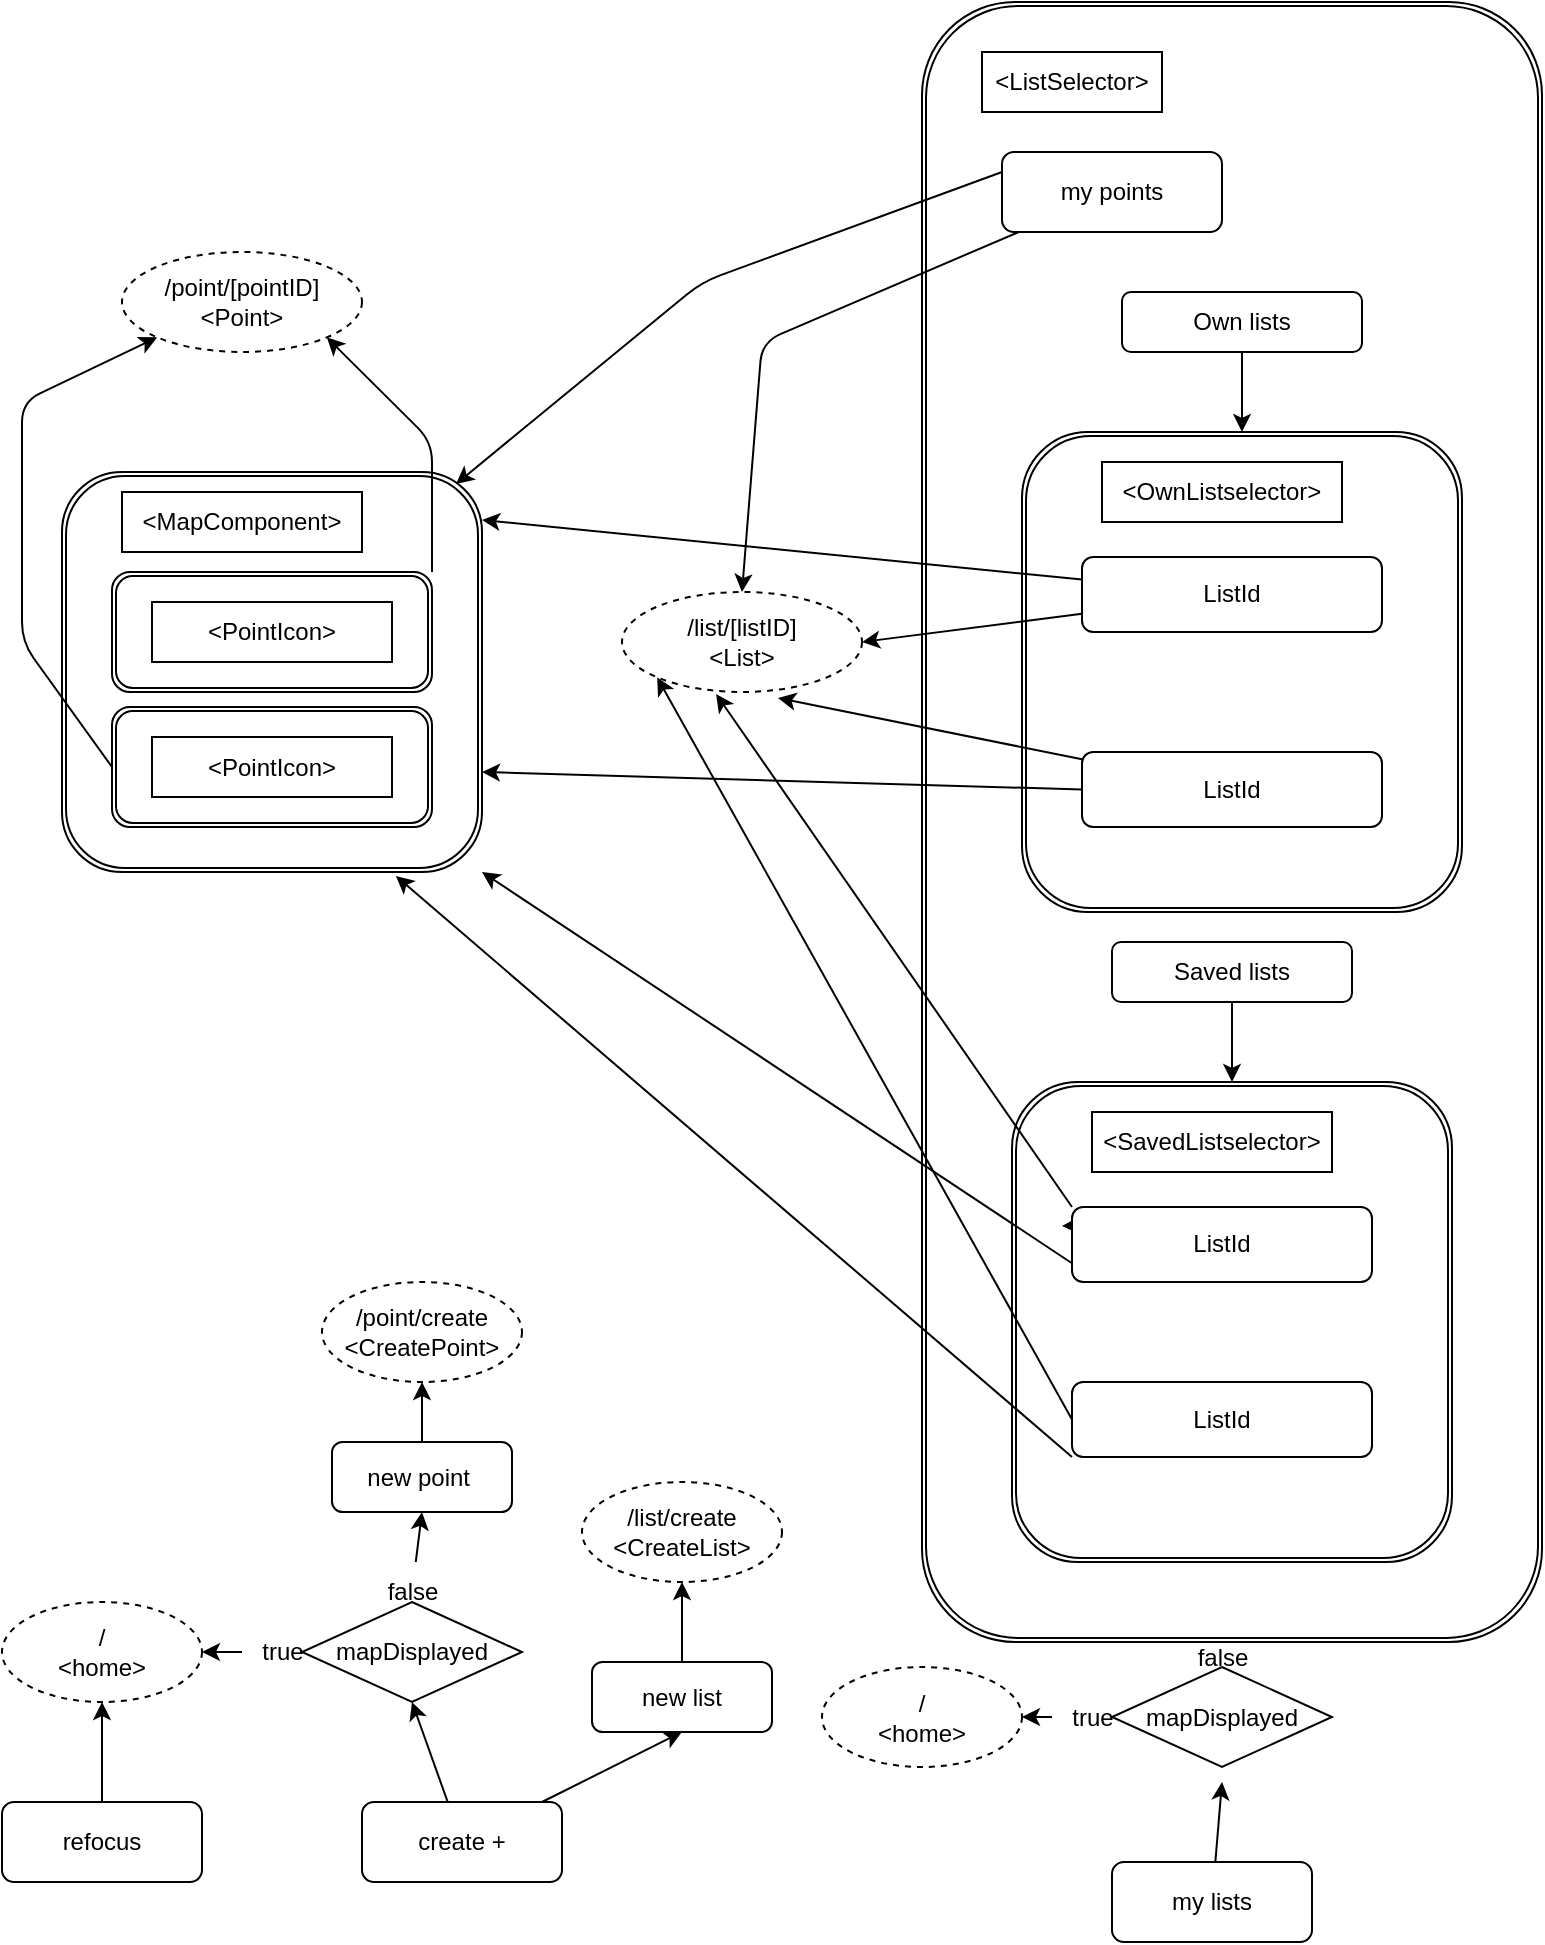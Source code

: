 <mxfile>
    <diagram id="XHqsloiVqfggMqqAQce6" name="Page-1">
        <mxGraphModel dx="1154" dy="510" grid="1" gridSize="10" guides="1" tooltips="1" connect="1" arrows="1" fold="1" page="1" pageScale="1" pageWidth="827" pageHeight="1169" math="0" shadow="0">
            <root>
                <mxCell id="0"/>
                <mxCell id="1" parent="0"/>
                <mxCell id="3" style="edgeStyle=none;html=1;" parent="1" source="2" target="4" edge="1">
                    <mxGeometry relative="1" as="geometry">
                        <mxPoint x="60" y="960" as="targetPoint"/>
                    </mxGeometry>
                </mxCell>
                <mxCell id="2" value="refocus" style="rounded=1;whiteSpace=wrap;html=1;" parent="1" vertex="1">
                    <mxGeometry x="10" y="1050" width="100" height="40" as="geometry"/>
                </mxCell>
                <mxCell id="4" value="/&lt;br&gt;&amp;lt;home&amp;gt;" style="ellipse;whiteSpace=wrap;html=1;dashed=1;" parent="1" vertex="1">
                    <mxGeometry x="10" y="950" width="100" height="50" as="geometry"/>
                </mxCell>
                <mxCell id="6" style="edgeStyle=none;html=1;entryX=0.5;entryY=1;entryDx=0;entryDy=0;" parent="1" source="5" target="9" edge="1">
                    <mxGeometry relative="1" as="geometry">
                        <mxPoint x="310" y="980" as="targetPoint"/>
                    </mxGeometry>
                </mxCell>
                <mxCell id="7" style="edgeStyle=none;html=1;entryX=0.5;entryY=1;entryDx=0;entryDy=0;" parent="1" source="5" target="67" edge="1">
                    <mxGeometry relative="1" as="geometry">
                        <mxPoint x="210" y="1010" as="targetPoint"/>
                    </mxGeometry>
                </mxCell>
                <mxCell id="5" value="create +" style="rounded=1;whiteSpace=wrap;html=1;" parent="1" vertex="1">
                    <mxGeometry x="190" y="1050" width="100" height="40" as="geometry"/>
                </mxCell>
                <mxCell id="15" style="edgeStyle=none;html=1;entryX=0.5;entryY=1;entryDx=0;entryDy=0;" parent="1" source="8" target="13" edge="1">
                    <mxGeometry relative="1" as="geometry">
                        <mxPoint x="175" y="830" as="targetPoint"/>
                        <Array as="points"/>
                    </mxGeometry>
                </mxCell>
                <mxCell id="8" value="new point&amp;nbsp;" style="rounded=1;whiteSpace=wrap;html=1;" parent="1" vertex="1">
                    <mxGeometry x="175" y="870" width="90" height="35" as="geometry"/>
                </mxCell>
                <mxCell id="14" style="edgeStyle=none;html=1;entryX=0.5;entryY=1;entryDx=0;entryDy=0;" parent="1" source="9" target="12" edge="1">
                    <mxGeometry relative="1" as="geometry">
                        <mxPoint x="365" y="950" as="targetPoint"/>
                    </mxGeometry>
                </mxCell>
                <mxCell id="9" value="new list" style="rounded=1;whiteSpace=wrap;html=1;" parent="1" vertex="1">
                    <mxGeometry x="305" y="980" width="90" height="35" as="geometry"/>
                </mxCell>
                <mxCell id="11" style="edgeStyle=none;html=1;" parent="1" source="10" edge="1">
                    <mxGeometry relative="1" as="geometry">
                        <mxPoint x="620" y="1040" as="targetPoint"/>
                    </mxGeometry>
                </mxCell>
                <mxCell id="10" value="my lists" style="rounded=1;whiteSpace=wrap;html=1;" parent="1" vertex="1">
                    <mxGeometry x="565" y="1080" width="100" height="40" as="geometry"/>
                </mxCell>
                <mxCell id="12" value="/list/create&lt;br&gt;&amp;lt;CreateList&amp;gt;" style="ellipse;whiteSpace=wrap;html=1;dashed=1;" parent="1" vertex="1">
                    <mxGeometry x="300" y="890" width="100" height="50" as="geometry"/>
                </mxCell>
                <mxCell id="13" value="/point/create&lt;br&gt;&amp;lt;CreatePoint&amp;gt;" style="ellipse;whiteSpace=wrap;html=1;dashed=1;" parent="1" vertex="1">
                    <mxGeometry x="170" y="790" width="100" height="50" as="geometry"/>
                </mxCell>
                <mxCell id="17" value="" style="shape=ext;double=1;rounded=1;whiteSpace=wrap;html=1;" parent="1" vertex="1">
                    <mxGeometry x="470" y="150" width="310" height="820" as="geometry"/>
                </mxCell>
                <mxCell id="19" value="&amp;lt;ListSelector&amp;gt;" style="rounded=0;whiteSpace=wrap;html=1;" parent="1" vertex="1">
                    <mxGeometry x="500" y="175" width="90" height="30" as="geometry"/>
                </mxCell>
                <mxCell id="29" value="" style="shape=ext;double=1;rounded=1;whiteSpace=wrap;html=1;" parent="1" vertex="1">
                    <mxGeometry x="520" y="365" width="220" height="240" as="geometry"/>
                </mxCell>
                <mxCell id="22" value="&amp;lt;OwnListselector&amp;gt;" style="rounded=0;whiteSpace=wrap;html=1;" parent="1" vertex="1">
                    <mxGeometry x="560" y="380" width="120" height="30" as="geometry"/>
                </mxCell>
                <mxCell id="28" style="edgeStyle=none;html=1;entryX=0.5;entryY=0;entryDx=0;entryDy=0;" parent="1" source="25" target="26" edge="1">
                    <mxGeometry relative="1" as="geometry">
                        <Array as="points">
                            <mxPoint x="390" y="320"/>
                        </Array>
                    </mxGeometry>
                </mxCell>
                <mxCell id="64" style="edgeStyle=none;html=1;exitX=0;exitY=0.25;exitDx=0;exitDy=0;entryX=0.938;entryY=0.03;entryDx=0;entryDy=0;entryPerimeter=0;" parent="1" source="25" target="49" edge="1">
                    <mxGeometry relative="1" as="geometry">
                        <Array as="points">
                            <mxPoint x="360" y="290"/>
                        </Array>
                    </mxGeometry>
                </mxCell>
                <mxCell id="25" value="my points" style="rounded=1;whiteSpace=wrap;html=1;" parent="1" vertex="1">
                    <mxGeometry x="510" y="225" width="110" height="40" as="geometry"/>
                </mxCell>
                <mxCell id="26" value="/list/[listID]&lt;br&gt;&amp;lt;List&amp;gt;" style="ellipse;whiteSpace=wrap;html=1;dashed=1;" parent="1" vertex="1">
                    <mxGeometry x="320" y="445" width="120" height="50" as="geometry"/>
                </mxCell>
                <mxCell id="31" style="edgeStyle=none;html=1;entryX=0.5;entryY=0;entryDx=0;entryDy=0;" parent="1" source="30" target="29" edge="1">
                    <mxGeometry relative="1" as="geometry"/>
                </mxCell>
                <mxCell id="30" value="Own lists" style="rounded=1;whiteSpace=wrap;html=1;" parent="1" vertex="1">
                    <mxGeometry x="570" y="295" width="120" height="30" as="geometry"/>
                </mxCell>
                <mxCell id="42" style="edgeStyle=none;html=1;entryX=1;entryY=0.5;entryDx=0;entryDy=0;" parent="1" source="32" target="26" edge="1">
                    <mxGeometry relative="1" as="geometry"/>
                </mxCell>
                <mxCell id="55" style="edgeStyle=none;html=1;entryX=1;entryY=0.12;entryDx=0;entryDy=0;entryPerimeter=0;" parent="1" source="32" target="49" edge="1">
                    <mxGeometry relative="1" as="geometry"/>
                </mxCell>
                <mxCell id="32" value="ListId" style="rounded=1;whiteSpace=wrap;html=1;" parent="1" vertex="1">
                    <mxGeometry x="550" y="427.5" width="150" height="37.5" as="geometry"/>
                </mxCell>
                <mxCell id="44" style="edgeStyle=none;html=1;entryX=0.65;entryY=1.06;entryDx=0;entryDy=0;entryPerimeter=0;" parent="1" source="34" target="26" edge="1">
                    <mxGeometry relative="1" as="geometry"/>
                </mxCell>
                <mxCell id="56" style="edgeStyle=none;html=1;exitX=0;exitY=0.5;exitDx=0;exitDy=0;entryX=1;entryY=0.75;entryDx=0;entryDy=0;" parent="1" source="34" target="49" edge="1">
                    <mxGeometry relative="1" as="geometry"/>
                </mxCell>
                <mxCell id="34" value="ListId" style="rounded=1;whiteSpace=wrap;html=1;" parent="1" vertex="1">
                    <mxGeometry x="550" y="525" width="150" height="37.5" as="geometry"/>
                </mxCell>
                <mxCell id="35" value="" style="shape=ext;double=1;rounded=1;whiteSpace=wrap;html=1;" parent="1" vertex="1">
                    <mxGeometry x="515" y="690" width="220" height="240" as="geometry"/>
                </mxCell>
                <mxCell id="36" value="&amp;lt;SavedListselector&amp;gt;" style="rounded=0;whiteSpace=wrap;html=1;" parent="1" vertex="1">
                    <mxGeometry x="555" y="705" width="120" height="30" as="geometry"/>
                </mxCell>
                <mxCell id="37" style="edgeStyle=none;html=1;entryX=0.5;entryY=0;entryDx=0;entryDy=0;" parent="1" source="38" target="35" edge="1">
                    <mxGeometry relative="1" as="geometry"/>
                </mxCell>
                <mxCell id="38" value="Saved lists" style="rounded=1;whiteSpace=wrap;html=1;" parent="1" vertex="1">
                    <mxGeometry x="565" y="620" width="120" height="30" as="geometry"/>
                </mxCell>
                <mxCell id="45" style="edgeStyle=none;html=1;entryX=0.392;entryY=1.02;entryDx=0;entryDy=0;entryPerimeter=0;exitX=0;exitY=0;exitDx=0;exitDy=0;" parent="1" source="39" target="26" edge="1">
                    <mxGeometry relative="1" as="geometry">
                        <mxPoint x="603" y="753" as="sourcePoint"/>
                    </mxGeometry>
                </mxCell>
                <mxCell id="57" style="edgeStyle=none;html=1;exitX=0;exitY=0.75;exitDx=0;exitDy=0;entryX=1;entryY=1;entryDx=0;entryDy=0;" parent="1" source="39" target="49" edge="1">
                    <mxGeometry relative="1" as="geometry">
                        <mxPoint x="300" y="570" as="targetPoint"/>
                    </mxGeometry>
                </mxCell>
                <mxCell id="58" style="edgeStyle=none;html=1;exitX=0;exitY=0.25;exitDx=0;exitDy=0;" parent="1" source="39" edge="1">
                    <mxGeometry relative="1" as="geometry">
                        <mxPoint x="540" y="762" as="targetPoint"/>
                    </mxGeometry>
                </mxCell>
                <mxCell id="39" value="ListId" style="rounded=1;whiteSpace=wrap;html=1;" parent="1" vertex="1">
                    <mxGeometry x="545" y="752.5" width="150" height="37.5" as="geometry"/>
                </mxCell>
                <mxCell id="47" style="edgeStyle=none;html=1;entryX=0;entryY=1;entryDx=0;entryDy=0;exitX=0;exitY=0.5;exitDx=0;exitDy=0;" parent="1" source="40" target="26" edge="1">
                    <mxGeometry relative="1" as="geometry"/>
                </mxCell>
                <mxCell id="59" style="edgeStyle=none;html=1;exitX=0;exitY=1;exitDx=0;exitDy=0;entryX=0.795;entryY=1.01;entryDx=0;entryDy=0;entryPerimeter=0;" parent="1" source="40" target="49" edge="1">
                    <mxGeometry relative="1" as="geometry"/>
                </mxCell>
                <mxCell id="40" value="ListId" style="rounded=1;whiteSpace=wrap;html=1;" parent="1" vertex="1">
                    <mxGeometry x="545" y="840" width="150" height="37.5" as="geometry"/>
                </mxCell>
                <mxCell id="49" value="" style="shape=ext;double=1;rounded=1;whiteSpace=wrap;html=1;" parent="1" vertex="1">
                    <mxGeometry x="40" y="385" width="210" height="200" as="geometry"/>
                </mxCell>
                <mxCell id="50" value="&amp;lt;MapComponent&amp;gt;" style="rounded=0;whiteSpace=wrap;html=1;" parent="1" vertex="1">
                    <mxGeometry x="70" y="395" width="120" height="30" as="geometry"/>
                </mxCell>
                <mxCell id="61" style="edgeStyle=none;html=1;entryX=1;entryY=1;entryDx=0;entryDy=0;exitX=1;exitY=0;exitDx=0;exitDy=0;" parent="1" source="51" target="60" edge="1">
                    <mxGeometry relative="1" as="geometry">
                        <Array as="points">
                            <mxPoint x="225" y="370"/>
                        </Array>
                    </mxGeometry>
                </mxCell>
                <mxCell id="51" value="" style="shape=ext;double=1;rounded=1;whiteSpace=wrap;html=1;" parent="1" vertex="1">
                    <mxGeometry x="65" y="435" width="160" height="60" as="geometry"/>
                </mxCell>
                <mxCell id="52" value="&amp;lt;PointIcon&amp;gt;" style="rounded=0;whiteSpace=wrap;html=1;" parent="1" vertex="1">
                    <mxGeometry x="85" y="450" width="120" height="30" as="geometry"/>
                </mxCell>
                <mxCell id="62" style="edgeStyle=none;html=1;entryX=0;entryY=1;entryDx=0;entryDy=0;exitX=0;exitY=0.5;exitDx=0;exitDy=0;" parent="1" source="53" target="60" edge="1">
                    <mxGeometry relative="1" as="geometry">
                        <Array as="points">
                            <mxPoint x="20" y="470"/>
                            <mxPoint x="20" y="350"/>
                        </Array>
                    </mxGeometry>
                </mxCell>
                <mxCell id="53" value="" style="shape=ext;double=1;rounded=1;whiteSpace=wrap;html=1;" parent="1" vertex="1">
                    <mxGeometry x="65" y="502.5" width="160" height="60" as="geometry"/>
                </mxCell>
                <mxCell id="54" value="&amp;lt;PointIcon&amp;gt;" style="rounded=0;whiteSpace=wrap;html=1;" parent="1" vertex="1">
                    <mxGeometry x="85" y="517.5" width="120" height="30" as="geometry"/>
                </mxCell>
                <mxCell id="60" value="/point/[pointID]&lt;br&gt;&amp;lt;Point&amp;gt;" style="ellipse;whiteSpace=wrap;html=1;dashed=1;" parent="1" vertex="1">
                    <mxGeometry x="70" y="275" width="120" height="50" as="geometry"/>
                </mxCell>
                <mxCell id="72" value="" style="group" vertex="1" connectable="0" parent="1">
                    <mxGeometry x="130" y="930" width="140" height="70" as="geometry"/>
                </mxCell>
                <mxCell id="67" value="mapDisplayed" style="rhombus;whiteSpace=wrap;html=1;" vertex="1" parent="72">
                    <mxGeometry x="30" y="20" width="110" height="50" as="geometry"/>
                </mxCell>
                <mxCell id="69" value="true" style="text;html=1;align=center;verticalAlign=middle;resizable=0;points=[];autosize=1;strokeColor=none;fillColor=none;" vertex="1" parent="72">
                    <mxGeometry y="30" width="40" height="30" as="geometry"/>
                </mxCell>
                <mxCell id="71" value="false" style="text;html=1;align=center;verticalAlign=middle;resizable=0;points=[];autosize=1;strokeColor=none;fillColor=none;" vertex="1" parent="72">
                    <mxGeometry x="60" width="50" height="30" as="geometry"/>
                </mxCell>
                <mxCell id="73" style="edgeStyle=none;html=1;entryX=0.5;entryY=1;entryDx=0;entryDy=0;" edge="1" parent="1" source="71" target="8">
                    <mxGeometry relative="1" as="geometry"/>
                </mxCell>
                <mxCell id="74" style="edgeStyle=none;html=1;entryX=1;entryY=0.5;entryDx=0;entryDy=0;" edge="1" parent="1" source="69" target="4">
                    <mxGeometry relative="1" as="geometry"/>
                </mxCell>
                <mxCell id="75" value="" style="group" vertex="1" connectable="0" parent="1">
                    <mxGeometry x="535" y="962.5" width="140" height="70" as="geometry"/>
                </mxCell>
                <mxCell id="76" value="mapDisplayed" style="rhombus;whiteSpace=wrap;html=1;" vertex="1" parent="75">
                    <mxGeometry x="30" y="20" width="110" height="50" as="geometry"/>
                </mxCell>
                <mxCell id="77" value="true" style="text;html=1;align=center;verticalAlign=middle;resizable=0;points=[];autosize=1;strokeColor=none;fillColor=none;" vertex="1" parent="75">
                    <mxGeometry y="30" width="40" height="30" as="geometry"/>
                </mxCell>
                <mxCell id="78" value="false" style="text;html=1;align=center;verticalAlign=middle;resizable=0;points=[];autosize=1;strokeColor=none;fillColor=none;" vertex="1" parent="75">
                    <mxGeometry x="60" width="50" height="30" as="geometry"/>
                </mxCell>
                <mxCell id="79" value="/&lt;br&gt;&amp;lt;home&amp;gt;" style="ellipse;whiteSpace=wrap;html=1;dashed=1;" vertex="1" parent="1">
                    <mxGeometry x="420" y="982.5" width="100" height="50" as="geometry"/>
                </mxCell>
                <mxCell id="80" style="edgeStyle=none;html=1;entryX=1;entryY=0.5;entryDx=0;entryDy=0;" edge="1" parent="1" source="77" target="79">
                    <mxGeometry relative="1" as="geometry"/>
                </mxCell>
            </root>
        </mxGraphModel>
    </diagram>
</mxfile>